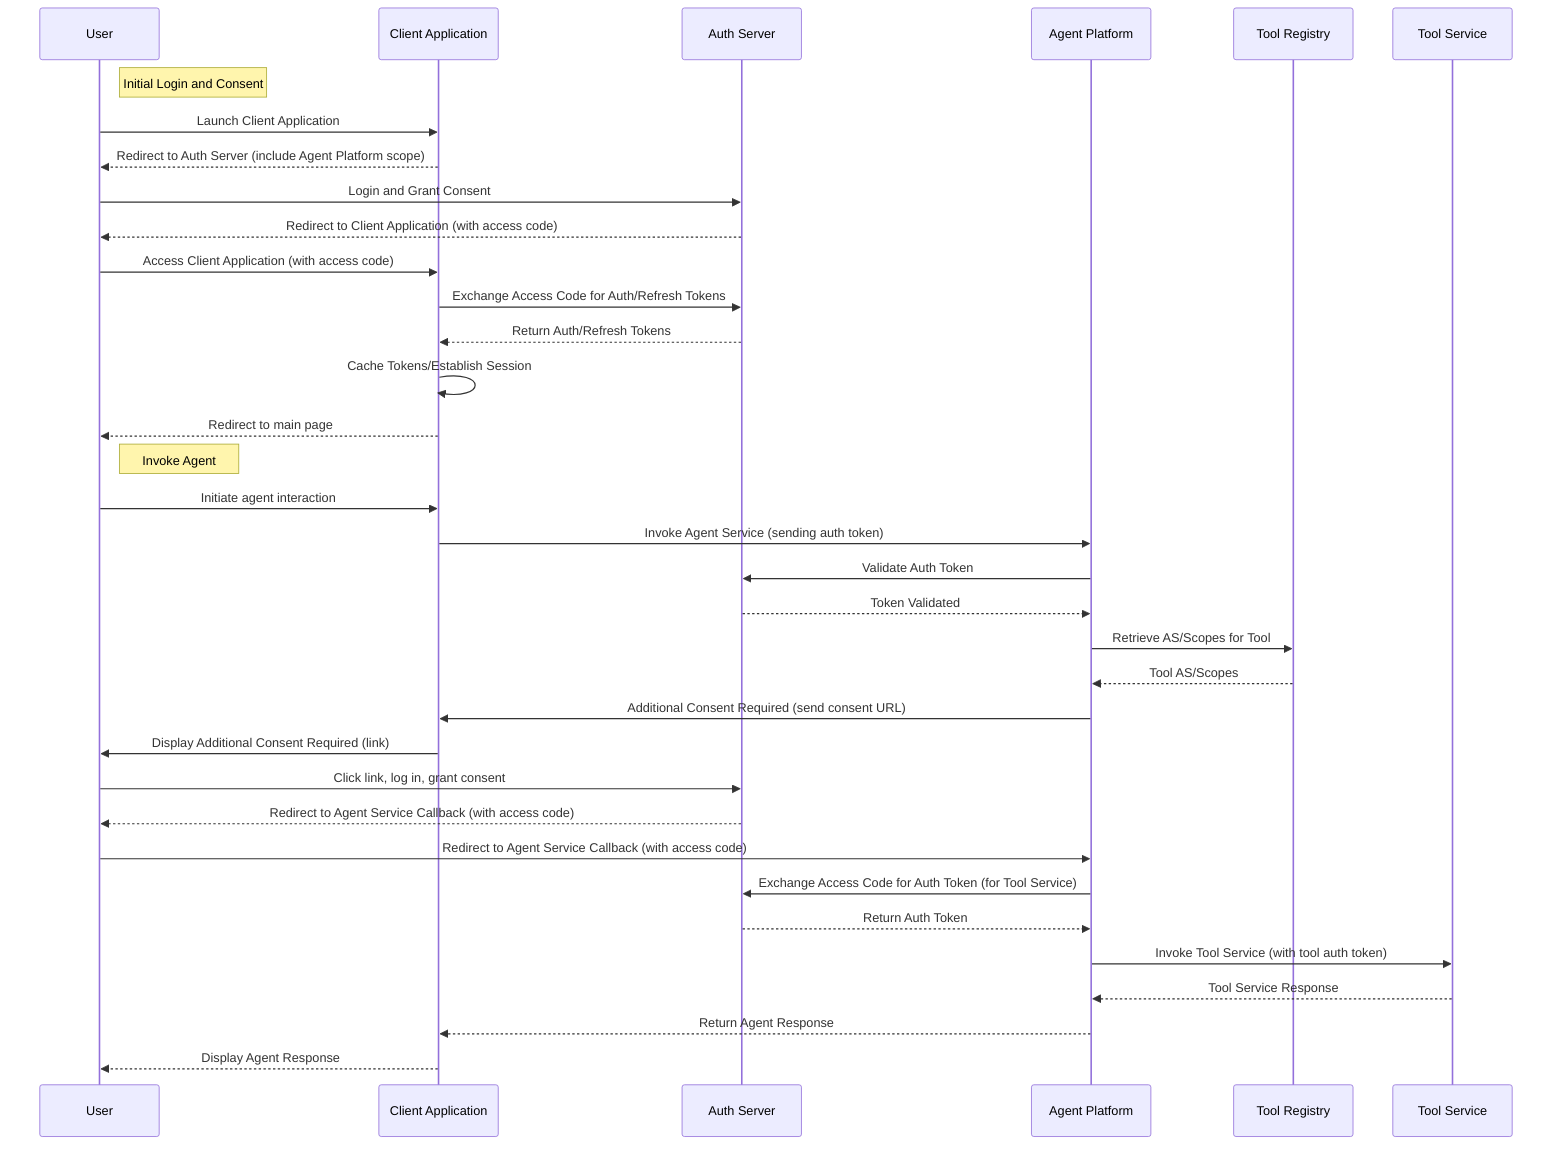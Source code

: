 sequenceDiagram
    participant U as User
    participant C as Client Application
    participant AS as Auth Server
    participant AP as Agent Platform
    participant TR as Tool Registry
    participant TS as Tool Service

    Note right of U: Initial Login and Consent
    U->>C: Launch Client Application
    C-->>U: Redirect to Auth Server (include Agent Platform scope)
    U->>AS: Login and Grant Consent
    AS-->>U: Redirect to Client Application (with access code)
    U->>C: Access Client Application (with access code)
    C->>AS: Exchange Access Code for Auth/Refresh Tokens
    AS-->>C: Return Auth/Refresh Tokens
    C->>C: Cache Tokens/Establish Session
    C-->>U: Redirect to main page

    Note right of U: Invoke Agent
    U->>C: Initiate agent interaction
    C->>AP: Invoke Agent Service (sending auth token)
    AP->>AS: Validate Auth Token
    AS-->>AP: Token Validated
    AP->>TR: Retrieve AS/Scopes for Tool
    TR-->>AP: Tool AS/Scopes
    AP->>C: Additional Consent Required (send consent URL)
    C->>U: Display Additional Consent Required (link)
    U->>AS: Click link, log in, grant consent
    AS-->>U: Redirect to Agent Service Callback (with access code)
    U->>AP: Redirect to Agent Service Callback (with access code)
    AP->>AS: Exchange Access Code for Auth Token (for Tool Service)
    AS-->>AP: Return Auth Token
    AP->>TS: Invoke Tool Service (with tool auth token)
    TS-->>AP: Tool Service Response
    AP-->>C: Return Agent Response
    C-->>U: Display Agent Response